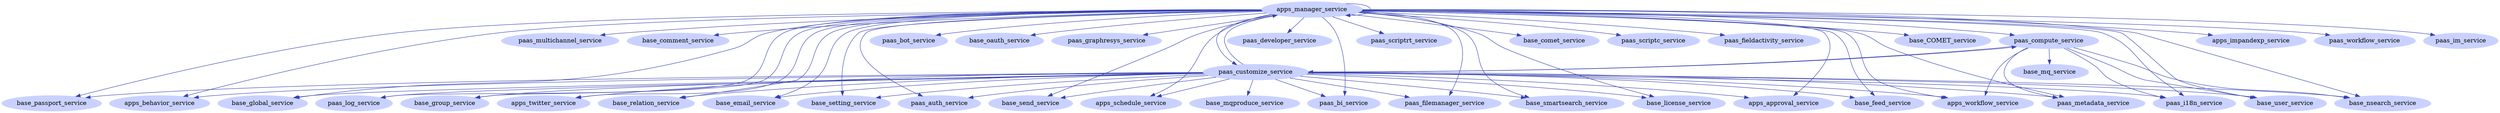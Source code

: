 digraph G {
node [style=filled,color="0.641 0.212 1.000"];
edge [color="0.650 0.700 0.700", decorate = false];
apps_manager_service->base_nsearch_service;apps_manager_service->base_passport_service;apps_manager_service->paas_multichannel_service;apps_manager_service->base_comment_service;apps_manager_service->apps_behavior_service;apps_manager_service->base_global_service;apps_manager_service->paas_log_service;apps_manager_service->base_group_service;apps_manager_service->apps_workflow_service;apps_manager_service->apps_twitter_service;apps_manager_service->base_relation_service;apps_manager_service->base_email_service;apps_manager_service->paas_bot_service;apps_manager_service->base_oauth_service;apps_manager_service->paas_graphresys_service;apps_manager_service->base_setting_service;apps_manager_service->paas_metadata_service;apps_manager_service->paas_auth_service;apps_manager_service->paas_developer_service;apps_manager_service->base_send_service;apps_manager_service->paas_scriptrt_service;apps_manager_service->apps_schedule_service;apps_manager_service->paas_i18n_service;apps_manager_service->paas_bi_service;apps_manager_service->base_comet_service;apps_manager_service->paas_scriptc_service;apps_manager_service->paas_fieldactivity_service;apps_manager_service->base_user_service;apps_manager_service->paas_filemanager_service;apps_manager_service->base_smartsearch_service;apps_manager_service->base_license_service;apps_manager_service->base_COMET_service;apps_manager_service->apps_approval_service;apps_manager_service->base_feed_service;apps_manager_service->paas_compute_service;apps_manager_service->paas_customize_service;apps_manager_service->apps_impandexp_service;apps_manager_service->paas_workflow_service;apps_manager_service->apps_manager_service;apps_manager_service->paas_im_service;paas_customize_service->base_nsearch_service;paas_customize_service->base_passport_service;paas_customize_service->base_mqproduce_service;paas_customize_service->apps_behavior_service;paas_customize_service->base_global_service;paas_customize_service->paas_log_service;paas_customize_service->base_group_service;paas_customize_service->apps_workflow_service;paas_customize_service->apps_twitter_service;paas_customize_service->base_relation_service;paas_customize_service->base_email_service;paas_customize_service->base_setting_service;paas_customize_service->paas_metadata_service;paas_customize_service->paas_auth_service;paas_customize_service->base_send_service;paas_customize_service->apps_schedule_service;paas_customize_service->paas_i18n_service;paas_customize_service->paas_bi_service;paas_customize_service->base_user_service;paas_customize_service->paas_filemanager_service;paas_customize_service->base_smartsearch_service;paas_customize_service->base_license_service;paas_customize_service->apps_approval_service;paas_customize_service->paas_compute_service;paas_customize_service->base_feed_service;paas_customize_service->apps_manager_service;paas_compute_service->base_nsearch_service;paas_compute_service->base_user_service;paas_compute_service->paas_i18n_service;paas_compute_service->base_mq_service;paas_compute_service->paas_customize_service;paas_compute_service->apps_workflow_service;paas_compute_service->paas_metadata_service;}
